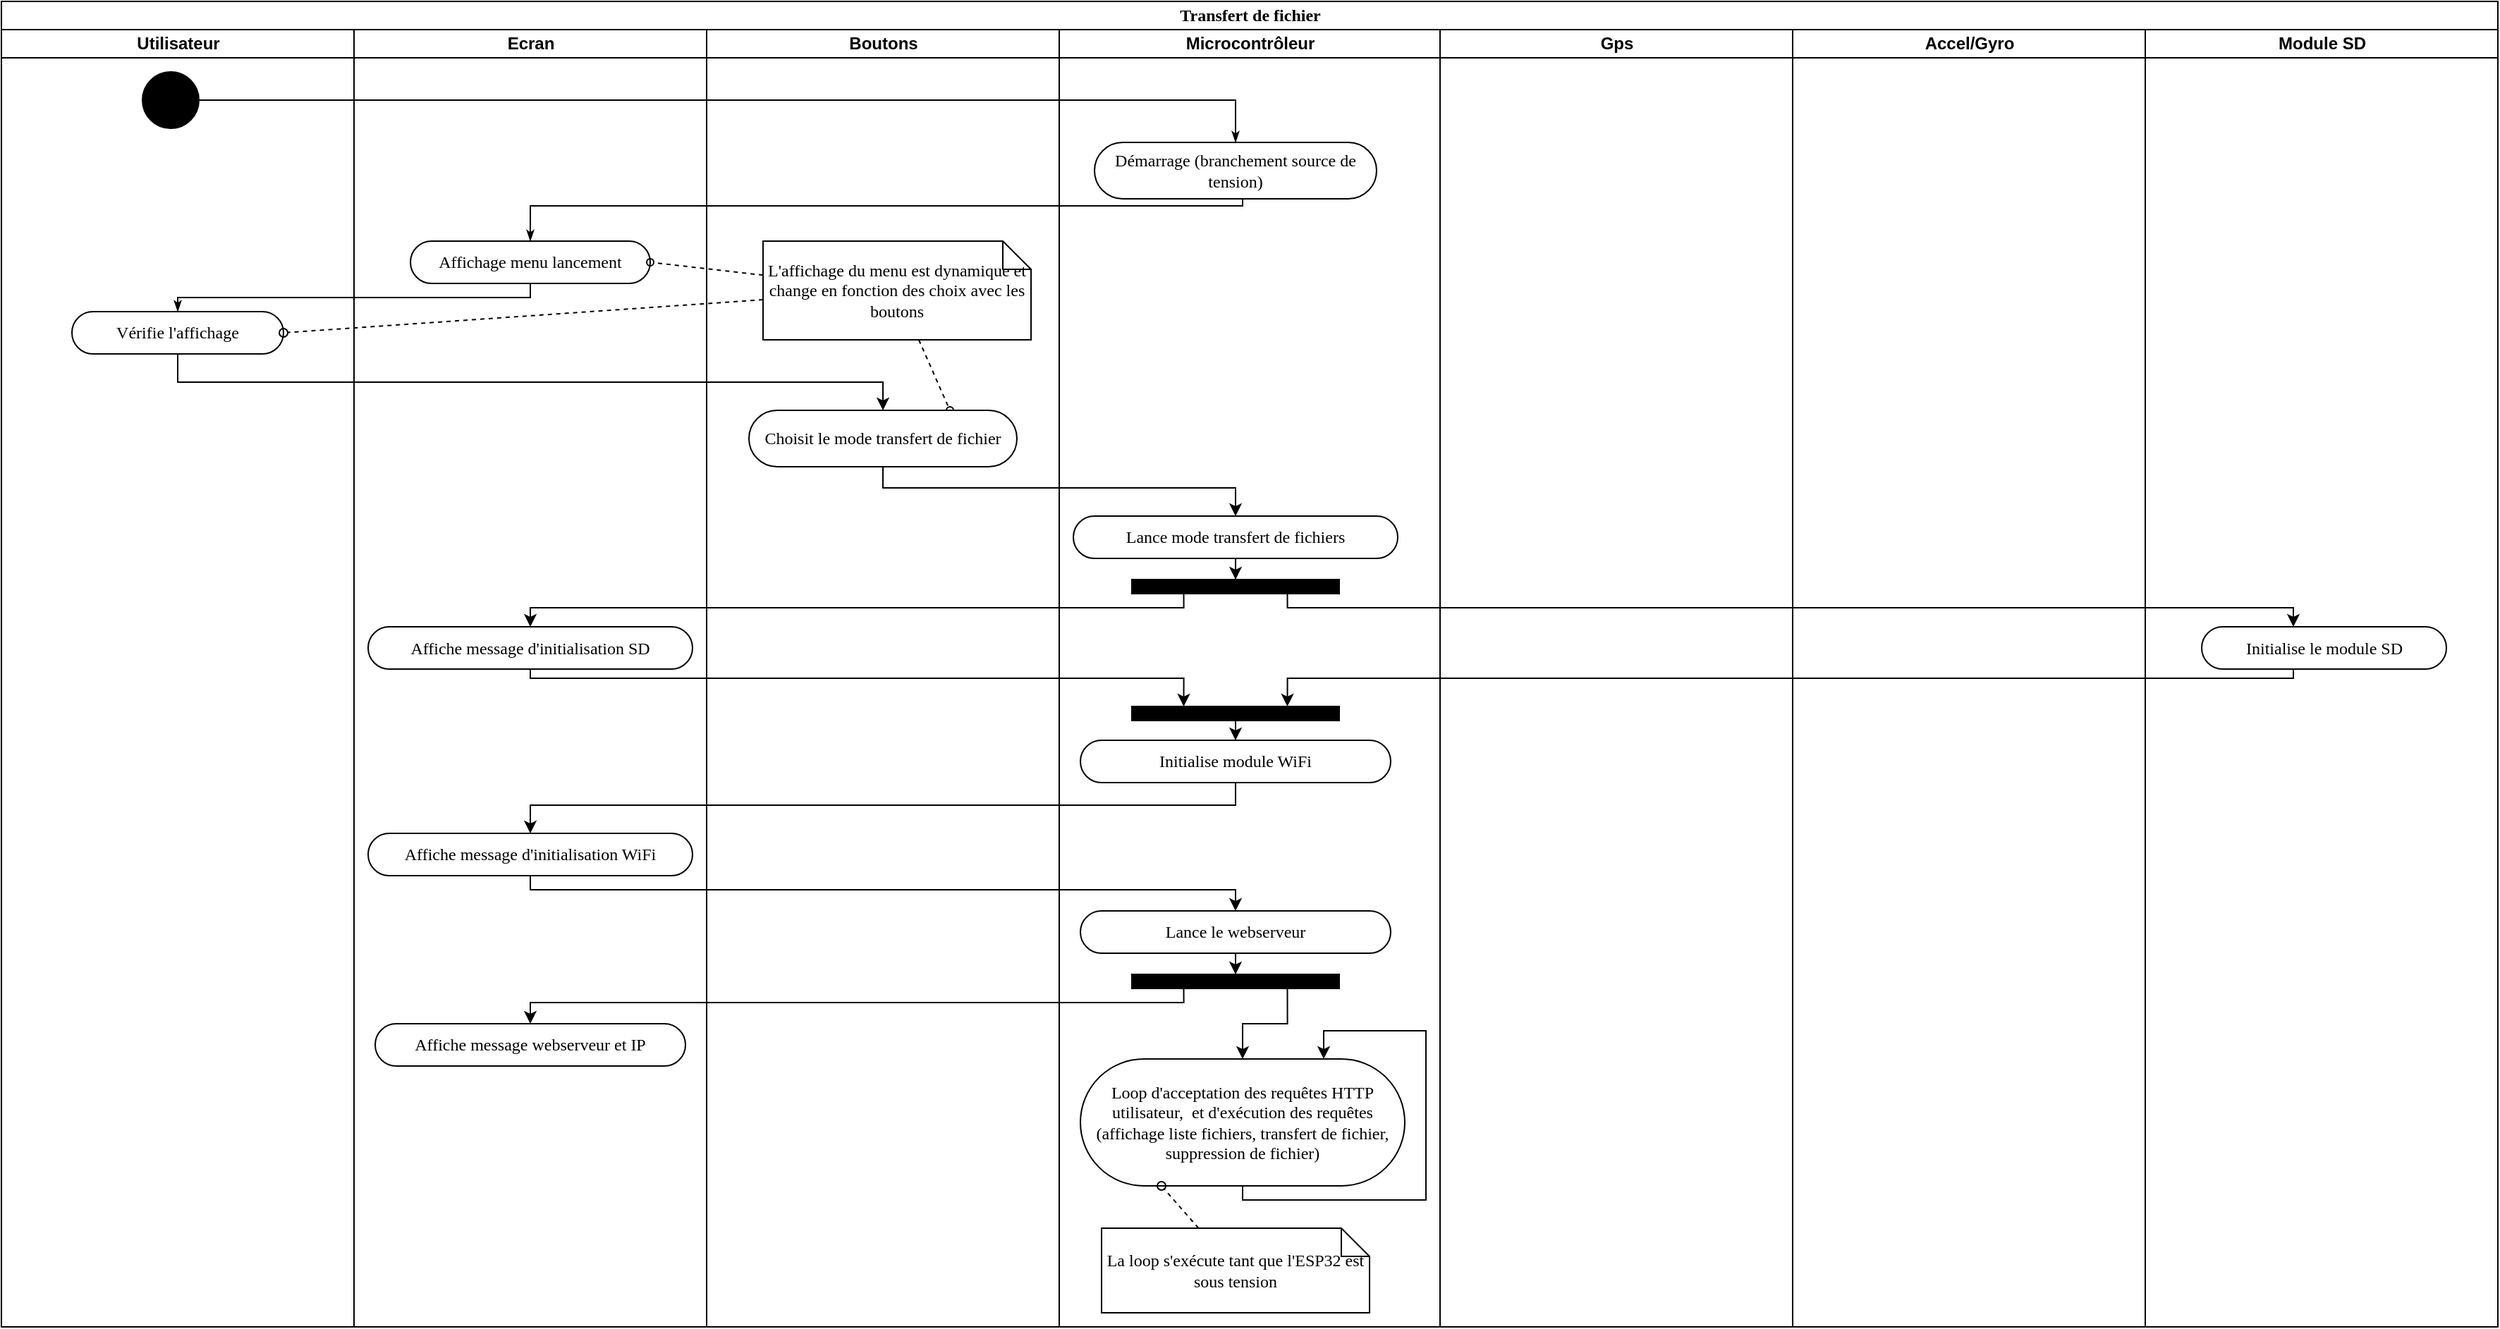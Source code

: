 <mxfile version="14.2.4" type="github">
  <diagram name="Page-1" id="0783ab3e-0a74-02c8-0abd-f7b4e66b4bec">
    <mxGraphModel dx="898" dy="566" grid="1" gridSize="10" guides="1" tooltips="1" connect="1" arrows="1" fold="1" page="1" pageScale="1" pageWidth="850" pageHeight="1100" background="#ffffff" math="0" shadow="0">
      <root>
        <mxCell id="0" />
        <mxCell id="1" parent="0" />
        <mxCell id="1c1d494c118603dd-1" value="Transfert de fichier" style="swimlane;html=1;childLayout=stackLayout;startSize=20;rounded=0;shadow=0;comic=0;labelBackgroundColor=none;strokeWidth=1;fontFamily=Verdana;fontSize=12;align=center;" parent="1" vertex="1">
          <mxGeometry x="40" y="20" width="1770" height="940" as="geometry">
            <mxRectangle x="40" y="20" width="60" height="20" as="alternateBounds" />
          </mxGeometry>
        </mxCell>
        <mxCell id="1c1d494c118603dd-2" value="Utilisateur" style="swimlane;html=1;startSize=20;" parent="1c1d494c118603dd-1" vertex="1">
          <mxGeometry y="20" width="250" height="920" as="geometry" />
        </mxCell>
        <mxCell id="60571a20871a0731-4" value="" style="ellipse;whiteSpace=wrap;html=1;rounded=0;shadow=0;comic=0;labelBackgroundColor=none;strokeWidth=1;fillColor=#000000;fontFamily=Verdana;fontSize=12;align=center;" parent="1c1d494c118603dd-2" vertex="1">
          <mxGeometry x="100" y="30" width="40" height="40" as="geometry" />
        </mxCell>
        <mxCell id="1c1d494c118603dd-5" value="Vérifie l&#39;affichage" style="rounded=1;whiteSpace=wrap;html=1;shadow=0;comic=0;labelBackgroundColor=none;strokeWidth=1;fontFamily=Verdana;fontSize=12;align=center;arcSize=50;" parent="1c1d494c118603dd-2" vertex="1">
          <mxGeometry x="50" y="200" width="150" height="30" as="geometry" />
        </mxCell>
        <mxCell id="1c1d494c118603dd-3" value="Ecran" style="swimlane;html=1;startSize=20;" parent="1c1d494c118603dd-1" vertex="1">
          <mxGeometry x="250" y="20" width="250" height="920" as="geometry" />
        </mxCell>
        <mxCell id="opBcABUMivw20Xhu-yU0-65" value="Affichage menu lancement" style="rounded=1;whiteSpace=wrap;html=1;shadow=0;comic=0;labelBackgroundColor=none;strokeWidth=1;fontFamily=Verdana;fontSize=12;align=center;arcSize=50;" parent="1c1d494c118603dd-3" vertex="1">
          <mxGeometry x="40" y="150" width="170" height="30" as="geometry" />
        </mxCell>
        <mxCell id="opBcABUMivw20Xhu-yU0-83" value="Affiche message d&#39;initialisation SD" style="rounded=1;whiteSpace=wrap;html=1;shadow=0;comic=0;labelBackgroundColor=none;strokeWidth=1;fontFamily=Verdana;fontSize=12;align=center;arcSize=50;" parent="1c1d494c118603dd-3" vertex="1">
          <mxGeometry x="10" y="423.5" width="230" height="30" as="geometry" />
        </mxCell>
        <mxCell id="opBcABUMivw20Xhu-yU0-92" value="Affiche message d&#39;initialisation WiFi" style="rounded=1;whiteSpace=wrap;html=1;shadow=0;comic=0;labelBackgroundColor=none;strokeWidth=1;fontFamily=Verdana;fontSize=12;align=center;arcSize=50;" parent="1c1d494c118603dd-3" vertex="1">
          <mxGeometry x="10" y="570" width="230" height="30" as="geometry" />
        </mxCell>
        <mxCell id="opBcABUMivw20Xhu-yU0-80" value="Affiche message webserveur et IP" style="rounded=1;whiteSpace=wrap;html=1;shadow=0;comic=0;labelBackgroundColor=none;strokeWidth=1;fontFamily=Verdana;fontSize=12;align=center;arcSize=50;" parent="1c1d494c118603dd-3" vertex="1">
          <mxGeometry x="15" y="705" width="220" height="30" as="geometry" />
        </mxCell>
        <mxCell id="1c1d494c118603dd-4" value="Boutons" style="swimlane;html=1;startSize=20;" parent="1c1d494c118603dd-1" vertex="1">
          <mxGeometry x="500" y="20" width="250" height="920" as="geometry" />
        </mxCell>
        <mxCell id="1c1d494c118603dd-49" style="edgeStyle=none;rounded=0;html=1;dashed=1;labelBackgroundColor=none;startArrow=none;startFill=0;startSize=5;endArrow=oval;endFill=0;endSize=5;jettySize=auto;orthogonalLoop=1;strokeWidth=1;fontFamily=Verdana;fontSize=12;entryX=0.75;entryY=0;entryDx=0;entryDy=0;" parent="1c1d494c118603dd-4" source="1c1d494c118603dd-20" target="opBcABUMivw20Xhu-yU0-69" edge="1">
          <mxGeometry relative="1" as="geometry">
            <mxPoint x="85" y="281.814" as="targetPoint" />
          </mxGeometry>
        </mxCell>
        <mxCell id="1c1d494c118603dd-20" value="L&#39;affichage du menu est dynamique et change en fonction des choix avec les boutons" style="shape=note;whiteSpace=wrap;html=1;rounded=0;shadow=0;comic=0;labelBackgroundColor=none;strokeWidth=1;fontFamily=Verdana;fontSize=12;align=center;size=20;" parent="1c1d494c118603dd-4" vertex="1">
          <mxGeometry x="40" y="150" width="190" height="70" as="geometry" />
        </mxCell>
        <mxCell id="opBcABUMivw20Xhu-yU0-69" value="Choisit le mode transfert de fichier" style="rounded=1;whiteSpace=wrap;html=1;shadow=0;comic=0;labelBackgroundColor=none;strokeWidth=1;fontFamily=Verdana;fontSize=12;align=center;arcSize=50;" parent="1c1d494c118603dd-4" vertex="1">
          <mxGeometry x="30" y="270" width="190" height="40" as="geometry" />
        </mxCell>
        <mxCell id="opBcABUMivw20Xhu-yU0-1" value="Microcontrôleur" style="swimlane;html=1;startSize=20;" parent="1c1d494c118603dd-1" vertex="1">
          <mxGeometry x="750" y="20" width="270" height="920" as="geometry" />
        </mxCell>
        <mxCell id="opBcABUMivw20Xhu-yU0-86" style="edgeStyle=orthogonalEdgeStyle;rounded=0;orthogonalLoop=1;jettySize=auto;html=1;endArrow=classic;endFill=1;strokeColor=#000000;" parent="opBcABUMivw20Xhu-yU0-1" source="opBcABUMivw20Xhu-yU0-2" target="opBcABUMivw20Xhu-yU0-76" edge="1">
          <mxGeometry relative="1" as="geometry" />
        </mxCell>
        <mxCell id="opBcABUMivw20Xhu-yU0-2" value="" style="whiteSpace=wrap;html=1;rounded=0;shadow=0;comic=0;labelBackgroundColor=none;strokeWidth=1;fillColor=#000000;fontFamily=Verdana;fontSize=12;align=center;rotation=0;" parent="opBcABUMivw20Xhu-yU0-1" vertex="1">
          <mxGeometry x="51.5" y="480" width="147" height="10" as="geometry" />
        </mxCell>
        <mxCell id="60571a20871a0731-8" value="Démarrage (branchement source de tension)" style="rounded=1;whiteSpace=wrap;html=1;shadow=0;comic=0;labelBackgroundColor=none;strokeWidth=1;fontFamily=Verdana;fontSize=12;align=center;arcSize=50;" parent="opBcABUMivw20Xhu-yU0-1" vertex="1">
          <mxGeometry x="25" y="80" width="200" height="40" as="geometry" />
        </mxCell>
        <mxCell id="opBcABUMivw20Xhu-yU0-81" style="edgeStyle=orthogonalEdgeStyle;rounded=0;orthogonalLoop=1;jettySize=auto;html=1;entryX=0.5;entryY=0;entryDx=0;entryDy=0;endArrow=classic;endFill=1;strokeColor=#000000;" parent="opBcABUMivw20Xhu-yU0-1" source="opBcABUMivw20Xhu-yU0-72" target="opBcABUMivw20Xhu-yU0-18" edge="1">
          <mxGeometry relative="1" as="geometry" />
        </mxCell>
        <mxCell id="opBcABUMivw20Xhu-yU0-72" value="Lance mode transfert de fichiers" style="rounded=1;whiteSpace=wrap;html=1;shadow=0;comic=0;labelBackgroundColor=none;strokeWidth=1;fontFamily=Verdana;fontSize=12;align=center;arcSize=50;" parent="opBcABUMivw20Xhu-yU0-1" vertex="1">
          <mxGeometry x="10" y="345" width="230" height="30" as="geometry" />
        </mxCell>
        <mxCell id="opBcABUMivw20Xhu-yU0-76" value="Initialise module WiFi" style="rounded=1;whiteSpace=wrap;html=1;shadow=0;comic=0;labelBackgroundColor=none;strokeWidth=1;fontFamily=Verdana;fontSize=12;align=center;arcSize=50;" parent="opBcABUMivw20Xhu-yU0-1" vertex="1">
          <mxGeometry x="15" y="504" width="220" height="30" as="geometry" />
        </mxCell>
        <mxCell id="opBcABUMivw20Xhu-yU0-18" value="" style="whiteSpace=wrap;html=1;rounded=0;shadow=0;comic=0;labelBackgroundColor=none;strokeWidth=1;fillColor=#000000;fontFamily=Verdana;fontSize=12;align=center;rotation=0;" parent="opBcABUMivw20Xhu-yU0-1" vertex="1">
          <mxGeometry x="51.5" y="390" width="147" height="10" as="geometry" />
        </mxCell>
        <mxCell id="OtmjJKUTakEoB7DOfb1s-8" style="edgeStyle=orthogonalEdgeStyle;rounded=0;orthogonalLoop=1;jettySize=auto;html=1;entryX=0.5;entryY=0;entryDx=0;entryDy=0;" edge="1" parent="opBcABUMivw20Xhu-yU0-1" source="OtmjJKUTakEoB7DOfb1s-4" target="OtmjJKUTakEoB7DOfb1s-7">
          <mxGeometry relative="1" as="geometry" />
        </mxCell>
        <mxCell id="OtmjJKUTakEoB7DOfb1s-4" value="Lance le webserveur" style="rounded=1;whiteSpace=wrap;html=1;shadow=0;comic=0;labelBackgroundColor=none;strokeWidth=1;fontFamily=Verdana;fontSize=12;align=center;arcSize=50;" vertex="1" parent="opBcABUMivw20Xhu-yU0-1">
          <mxGeometry x="15" y="625" width="220" height="30" as="geometry" />
        </mxCell>
        <mxCell id="OtmjJKUTakEoB7DOfb1s-10" style="edgeStyle=orthogonalEdgeStyle;rounded=0;orthogonalLoop=1;jettySize=auto;html=1;exitX=0.75;exitY=1;exitDx=0;exitDy=0;" edge="1" parent="opBcABUMivw20Xhu-yU0-1" source="OtmjJKUTakEoB7DOfb1s-7" target="OtmjJKUTakEoB7DOfb1s-1">
          <mxGeometry relative="1" as="geometry" />
        </mxCell>
        <mxCell id="OtmjJKUTakEoB7DOfb1s-7" value="" style="whiteSpace=wrap;html=1;rounded=0;shadow=0;comic=0;labelBackgroundColor=none;strokeWidth=1;fillColor=#000000;fontFamily=Verdana;fontSize=12;align=center;rotation=0;" vertex="1" parent="opBcABUMivw20Xhu-yU0-1">
          <mxGeometry x="51.5" y="670" width="147" height="10" as="geometry" />
        </mxCell>
        <mxCell id="OtmjJKUTakEoB7DOfb1s-1" value="Loop d&#39;acceptation des requêtes HTTP utilisateur,&amp;nbsp; et d&#39;exécution des requêtes (affichage liste fichiers, transfert de fichier, suppression de fichier)" style="rounded=1;whiteSpace=wrap;html=1;shadow=0;comic=0;labelBackgroundColor=none;strokeWidth=1;fontFamily=Verdana;fontSize=12;align=center;arcSize=50;" vertex="1" parent="opBcABUMivw20Xhu-yU0-1">
          <mxGeometry x="15" y="730" width="230" height="90" as="geometry" />
        </mxCell>
        <mxCell id="OtmjJKUTakEoB7DOfb1s-11" style="edgeStyle=orthogonalEdgeStyle;rounded=0;orthogonalLoop=1;jettySize=auto;html=1;entryX=0.75;entryY=0;entryDx=0;entryDy=0;exitX=0.5;exitY=1;exitDx=0;exitDy=0;" edge="1" parent="opBcABUMivw20Xhu-yU0-1" source="OtmjJKUTakEoB7DOfb1s-1" target="OtmjJKUTakEoB7DOfb1s-1">
          <mxGeometry relative="1" as="geometry">
            <Array as="points">
              <mxPoint x="130" y="830" />
              <mxPoint x="260" y="830" />
              <mxPoint x="260" y="710" />
              <mxPoint x="188" y="710" />
            </Array>
          </mxGeometry>
        </mxCell>
        <mxCell id="OtmjJKUTakEoB7DOfb1s-13" style="rounded=0;orthogonalLoop=1;jettySize=auto;html=1;entryX=0.25;entryY=1;entryDx=0;entryDy=0;dashed=1;endArrow=oval;endFill=0;" edge="1" parent="opBcABUMivw20Xhu-yU0-1" source="OtmjJKUTakEoB7DOfb1s-12" target="OtmjJKUTakEoB7DOfb1s-1">
          <mxGeometry relative="1" as="geometry" />
        </mxCell>
        <mxCell id="OtmjJKUTakEoB7DOfb1s-12" value="La loop s&#39;exécute tant que l&#39;ESP32 est sous tension" style="shape=note;whiteSpace=wrap;html=1;rounded=0;shadow=0;comic=0;labelBackgroundColor=none;strokeWidth=1;fontFamily=Verdana;fontSize=12;align=center;size=20;" vertex="1" parent="opBcABUMivw20Xhu-yU0-1">
          <mxGeometry x="30" y="850" width="190" height="60" as="geometry" />
        </mxCell>
        <mxCell id="1c1d494c118603dd-28" style="edgeStyle=orthogonalEdgeStyle;rounded=0;html=1;entryX=0.5;entryY=0;labelBackgroundColor=none;startArrow=none;startFill=0;startSize=5;endArrow=classicThin;endFill=1;endSize=5;jettySize=auto;orthogonalLoop=1;strokeWidth=1;fontFamily=Verdana;fontSize=12;entryDx=0;entryDy=0;" parent="1c1d494c118603dd-1" source="60571a20871a0731-8" target="opBcABUMivw20Xhu-yU0-65" edge="1">
          <mxGeometry relative="1" as="geometry">
            <Array as="points">
              <mxPoint x="880" y="145" />
              <mxPoint x="375" y="145" />
            </Array>
            <mxPoint x="353.5" y="180" as="targetPoint" />
          </mxGeometry>
        </mxCell>
        <mxCell id="1c1d494c118603dd-29" style="edgeStyle=orthogonalEdgeStyle;rounded=0;html=1;exitX=0.5;exitY=1;labelBackgroundColor=none;startArrow=none;startFill=0;startSize=5;endArrow=classicThin;endFill=1;endSize=5;jettySize=auto;orthogonalLoop=1;strokeWidth=1;fontFamily=Verdana;fontSize=12;exitDx=0;exitDy=0;entryX=0.5;entryY=0;entryDx=0;entryDy=0;" parent="1c1d494c118603dd-1" source="opBcABUMivw20Xhu-yU0-65" target="1c1d494c118603dd-5" edge="1">
          <mxGeometry relative="1" as="geometry">
            <Array as="points">
              <mxPoint x="375" y="210" />
              <mxPoint x="125" y="210" />
            </Array>
            <mxPoint x="390.25" y="190" as="sourcePoint" />
          </mxGeometry>
        </mxCell>
        <mxCell id="opBcABUMivw20Xhu-yU0-17" value="Gps" style="swimlane;html=1;startSize=20;" parent="1c1d494c118603dd-1" vertex="1">
          <mxGeometry x="1020" y="20" width="250" height="920" as="geometry" />
        </mxCell>
        <mxCell id="opBcABUMivw20Xhu-yU0-33" value="Accel/Gyro" style="swimlane;html=1;startSize=20;" parent="1c1d494c118603dd-1" vertex="1">
          <mxGeometry x="1270" y="20" width="250" height="920" as="geometry" />
        </mxCell>
        <mxCell id="opBcABUMivw20Xhu-yU0-49" value="Module SD" style="swimlane;html=1;startSize=20;" parent="1c1d494c118603dd-1" vertex="1">
          <mxGeometry x="1520" y="20" width="250" height="920" as="geometry" />
        </mxCell>
        <mxCell id="opBcABUMivw20Xhu-yU0-74" value="Initialise le module SD" style="rounded=1;whiteSpace=wrap;html=1;shadow=0;comic=0;labelBackgroundColor=none;strokeWidth=1;fontFamily=Verdana;fontSize=12;align=center;arcSize=50;" parent="opBcABUMivw20Xhu-yU0-49" vertex="1">
          <mxGeometry x="40" y="423.5" width="173.5" height="30" as="geometry" />
        </mxCell>
        <mxCell id="1c1d494c118603dd-27" style="edgeStyle=orthogonalEdgeStyle;rounded=0;html=1;labelBackgroundColor=none;startArrow=none;startFill=0;startSize=5;endArrow=classicThin;endFill=1;endSize=5;jettySize=auto;orthogonalLoop=1;strokeWidth=1;fontFamily=Verdana;fontSize=12" parent="1c1d494c118603dd-1" source="60571a20871a0731-4" target="60571a20871a0731-8" edge="1">
          <mxGeometry relative="1" as="geometry" />
        </mxCell>
        <mxCell id="1c1d494c118603dd-48" style="edgeStyle=none;rounded=0;html=1;dashed=1;labelBackgroundColor=none;startArrow=none;startFill=0;startSize=5;endArrow=oval;endFill=0;endSize=5;jettySize=auto;orthogonalLoop=1;strokeWidth=1;fontFamily=Verdana;fontSize=12;entryX=1;entryY=0.5;entryDx=0;entryDy=0;" parent="1c1d494c118603dd-1" source="1c1d494c118603dd-20" target="opBcABUMivw20Xhu-yU0-65" edge="1">
          <mxGeometry relative="1" as="geometry" />
        </mxCell>
        <mxCell id="opBcABUMivw20Xhu-yU0-70" style="edgeStyle=orthogonalEdgeStyle;rounded=0;orthogonalLoop=1;jettySize=auto;html=1;entryX=0.5;entryY=0;entryDx=0;entryDy=0;exitX=0.5;exitY=1;exitDx=0;exitDy=0;" parent="1c1d494c118603dd-1" source="1c1d494c118603dd-5" target="opBcABUMivw20Xhu-yU0-69" edge="1">
          <mxGeometry relative="1" as="geometry" />
        </mxCell>
        <mxCell id="opBcABUMivw20Xhu-yU0-71" style="rounded=0;orthogonalLoop=1;jettySize=auto;html=1;entryX=1;entryY=0.5;entryDx=0;entryDy=0;dashed=1;endArrow=oval;endFill=0;" parent="1c1d494c118603dd-1" source="1c1d494c118603dd-20" target="1c1d494c118603dd-5" edge="1">
          <mxGeometry relative="1" as="geometry" />
        </mxCell>
        <mxCell id="opBcABUMivw20Xhu-yU0-73" style="edgeStyle=orthogonalEdgeStyle;rounded=0;orthogonalLoop=1;jettySize=auto;html=1;entryX=0.5;entryY=0;entryDx=0;entryDy=0;endArrow=classic;endFill=1;strokeColor=#000000;exitX=0.5;exitY=1;exitDx=0;exitDy=0;" parent="1c1d494c118603dd-1" source="opBcABUMivw20Xhu-yU0-69" target="opBcABUMivw20Xhu-yU0-72" edge="1">
          <mxGeometry relative="1" as="geometry">
            <Array as="points">
              <mxPoint x="625" y="345" />
              <mxPoint x="875" y="345" />
            </Array>
          </mxGeometry>
        </mxCell>
        <mxCell id="opBcABUMivw20Xhu-yU0-82" style="edgeStyle=orthogonalEdgeStyle;rounded=0;orthogonalLoop=1;jettySize=auto;html=1;endArrow=classic;endFill=1;strokeColor=#000000;exitX=0.75;exitY=1;exitDx=0;exitDy=0;" parent="1c1d494c118603dd-1" source="opBcABUMivw20Xhu-yU0-18" target="opBcABUMivw20Xhu-yU0-74" edge="1">
          <mxGeometry relative="1" as="geometry">
            <Array as="points">
              <mxPoint x="912" y="430" />
              <mxPoint x="1625" y="430" />
            </Array>
          </mxGeometry>
        </mxCell>
        <mxCell id="opBcABUMivw20Xhu-yU0-84" style="edgeStyle=orthogonalEdgeStyle;rounded=0;orthogonalLoop=1;jettySize=auto;html=1;entryX=0.5;entryY=0;entryDx=0;entryDy=0;endArrow=classic;endFill=1;strokeColor=#000000;exitX=0.25;exitY=1;exitDx=0;exitDy=0;" parent="1c1d494c118603dd-1" source="opBcABUMivw20Xhu-yU0-18" target="opBcABUMivw20Xhu-yU0-83" edge="1">
          <mxGeometry relative="1" as="geometry">
            <Array as="points">
              <mxPoint x="838" y="430" />
              <mxPoint x="375" y="430" />
            </Array>
          </mxGeometry>
        </mxCell>
        <mxCell id="opBcABUMivw20Xhu-yU0-87" style="edgeStyle=orthogonalEdgeStyle;rounded=0;orthogonalLoop=1;jettySize=auto;html=1;entryX=0.75;entryY=0;entryDx=0;entryDy=0;endArrow=classic;endFill=1;strokeColor=#000000;exitX=0.5;exitY=1;exitDx=0;exitDy=0;" parent="1c1d494c118603dd-1" source="opBcABUMivw20Xhu-yU0-74" target="opBcABUMivw20Xhu-yU0-2" edge="1">
          <mxGeometry relative="1" as="geometry">
            <Array as="points">
              <mxPoint x="1625" y="480" />
              <mxPoint x="912" y="480" />
            </Array>
          </mxGeometry>
        </mxCell>
        <mxCell id="opBcABUMivw20Xhu-yU0-88" style="edgeStyle=orthogonalEdgeStyle;rounded=0;orthogonalLoop=1;jettySize=auto;html=1;entryX=0.25;entryY=0;entryDx=0;entryDy=0;endArrow=classic;endFill=1;strokeColor=#000000;exitX=0.5;exitY=1;exitDx=0;exitDy=0;" parent="1c1d494c118603dd-1" source="opBcABUMivw20Xhu-yU0-83" target="opBcABUMivw20Xhu-yU0-2" edge="1">
          <mxGeometry relative="1" as="geometry">
            <Array as="points">
              <mxPoint x="375" y="480" />
              <mxPoint x="838" y="480" />
            </Array>
          </mxGeometry>
        </mxCell>
        <mxCell id="OtmjJKUTakEoB7DOfb1s-3" style="edgeStyle=orthogonalEdgeStyle;rounded=0;orthogonalLoop=1;jettySize=auto;html=1;exitX=0.5;exitY=1;exitDx=0;exitDy=0;" edge="1" parent="1c1d494c118603dd-1" source="opBcABUMivw20Xhu-yU0-76" target="opBcABUMivw20Xhu-yU0-92">
          <mxGeometry relative="1" as="geometry">
            <Array as="points">
              <mxPoint x="875" y="570" />
              <mxPoint x="375" y="570" />
            </Array>
          </mxGeometry>
        </mxCell>
        <mxCell id="OtmjJKUTakEoB7DOfb1s-5" style="edgeStyle=orthogonalEdgeStyle;rounded=0;orthogonalLoop=1;jettySize=auto;html=1;entryX=0.5;entryY=0;entryDx=0;entryDy=0;exitX=0.5;exitY=1;exitDx=0;exitDy=0;" edge="1" parent="1c1d494c118603dd-1" source="opBcABUMivw20Xhu-yU0-92" target="OtmjJKUTakEoB7DOfb1s-4">
          <mxGeometry relative="1" as="geometry">
            <Array as="points">
              <mxPoint x="375" y="630" />
              <mxPoint x="875" y="630" />
            </Array>
          </mxGeometry>
        </mxCell>
        <mxCell id="OtmjJKUTakEoB7DOfb1s-9" style="edgeStyle=orthogonalEdgeStyle;rounded=0;orthogonalLoop=1;jettySize=auto;html=1;entryX=0.5;entryY=0;entryDx=0;entryDy=0;exitX=0.25;exitY=1;exitDx=0;exitDy=0;" edge="1" parent="1c1d494c118603dd-1" source="OtmjJKUTakEoB7DOfb1s-7" target="opBcABUMivw20Xhu-yU0-80">
          <mxGeometry relative="1" as="geometry">
            <Array as="points">
              <mxPoint x="838" y="710" />
              <mxPoint x="375" y="710" />
            </Array>
          </mxGeometry>
        </mxCell>
      </root>
    </mxGraphModel>
  </diagram>
</mxfile>
